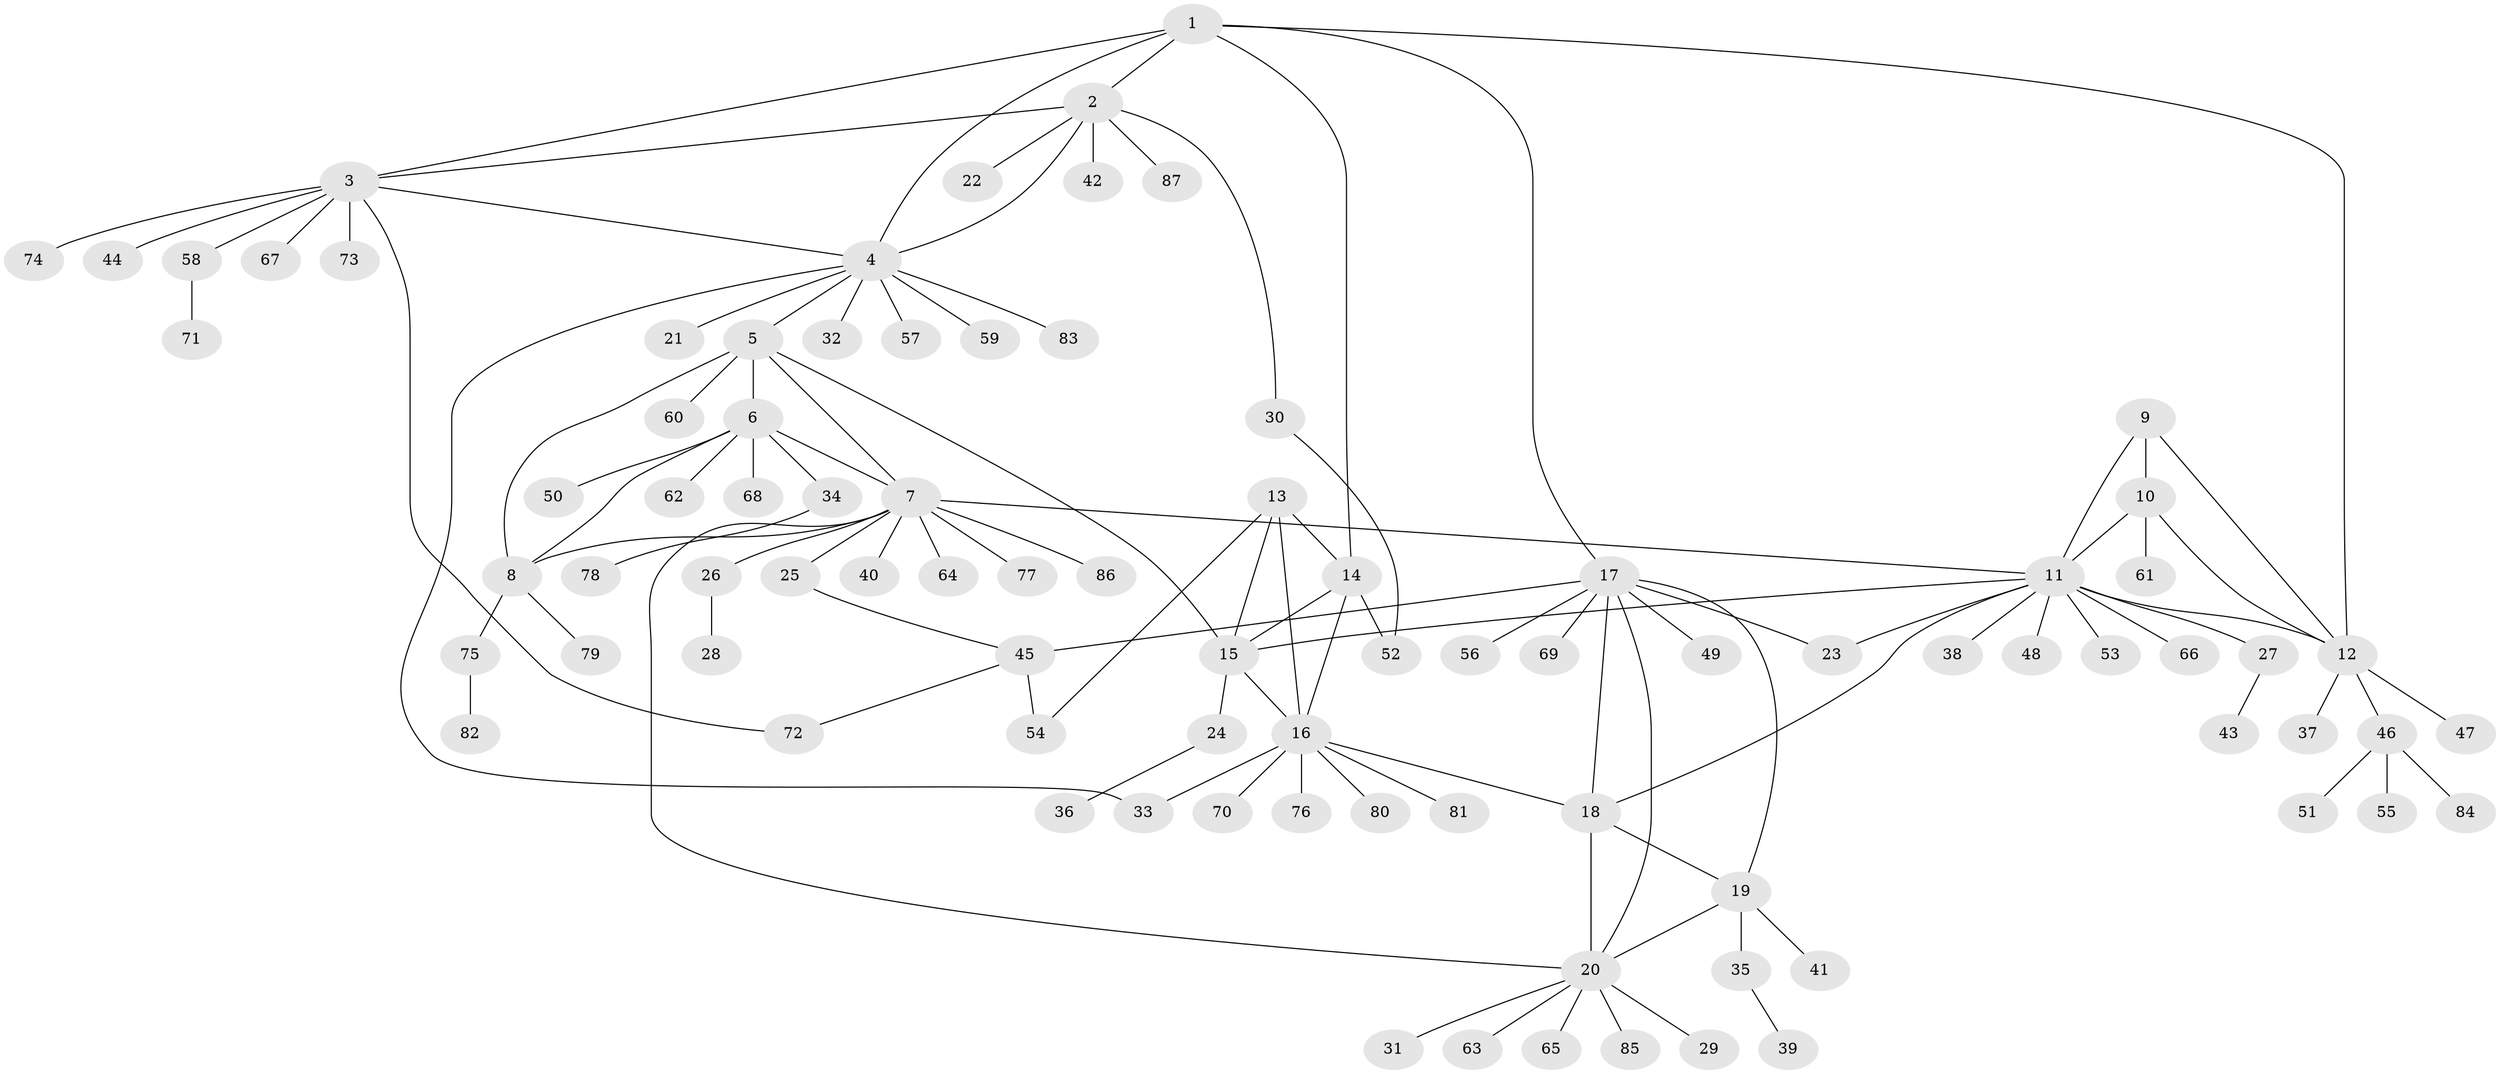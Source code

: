 // Generated by graph-tools (version 1.1) at 2025/15/03/09/25 04:15:49]
// undirected, 87 vertices, 113 edges
graph export_dot {
graph [start="1"]
  node [color=gray90,style=filled];
  1;
  2;
  3;
  4;
  5;
  6;
  7;
  8;
  9;
  10;
  11;
  12;
  13;
  14;
  15;
  16;
  17;
  18;
  19;
  20;
  21;
  22;
  23;
  24;
  25;
  26;
  27;
  28;
  29;
  30;
  31;
  32;
  33;
  34;
  35;
  36;
  37;
  38;
  39;
  40;
  41;
  42;
  43;
  44;
  45;
  46;
  47;
  48;
  49;
  50;
  51;
  52;
  53;
  54;
  55;
  56;
  57;
  58;
  59;
  60;
  61;
  62;
  63;
  64;
  65;
  66;
  67;
  68;
  69;
  70;
  71;
  72;
  73;
  74;
  75;
  76;
  77;
  78;
  79;
  80;
  81;
  82;
  83;
  84;
  85;
  86;
  87;
  1 -- 2;
  1 -- 3;
  1 -- 4;
  1 -- 12;
  1 -- 14;
  1 -- 17;
  2 -- 3;
  2 -- 4;
  2 -- 22;
  2 -- 30;
  2 -- 42;
  2 -- 87;
  3 -- 4;
  3 -- 44;
  3 -- 58;
  3 -- 67;
  3 -- 72;
  3 -- 73;
  3 -- 74;
  4 -- 5;
  4 -- 21;
  4 -- 32;
  4 -- 33;
  4 -- 57;
  4 -- 59;
  4 -- 83;
  5 -- 6;
  5 -- 7;
  5 -- 8;
  5 -- 15;
  5 -- 60;
  6 -- 7;
  6 -- 8;
  6 -- 34;
  6 -- 50;
  6 -- 62;
  6 -- 68;
  7 -- 8;
  7 -- 11;
  7 -- 20;
  7 -- 25;
  7 -- 26;
  7 -- 40;
  7 -- 64;
  7 -- 77;
  7 -- 86;
  8 -- 75;
  8 -- 79;
  9 -- 10;
  9 -- 11;
  9 -- 12;
  10 -- 11;
  10 -- 12;
  10 -- 61;
  11 -- 12;
  11 -- 15;
  11 -- 18;
  11 -- 23;
  11 -- 27;
  11 -- 38;
  11 -- 48;
  11 -- 53;
  11 -- 66;
  12 -- 37;
  12 -- 46;
  12 -- 47;
  13 -- 14;
  13 -- 15;
  13 -- 16;
  13 -- 54;
  14 -- 15;
  14 -- 16;
  14 -- 52;
  15 -- 16;
  15 -- 24;
  16 -- 18;
  16 -- 33;
  16 -- 70;
  16 -- 76;
  16 -- 80;
  16 -- 81;
  17 -- 18;
  17 -- 19;
  17 -- 20;
  17 -- 23;
  17 -- 45;
  17 -- 49;
  17 -- 56;
  17 -- 69;
  18 -- 19;
  18 -- 20;
  19 -- 20;
  19 -- 35;
  19 -- 41;
  20 -- 29;
  20 -- 31;
  20 -- 63;
  20 -- 65;
  20 -- 85;
  24 -- 36;
  25 -- 45;
  26 -- 28;
  27 -- 43;
  30 -- 52;
  34 -- 78;
  35 -- 39;
  45 -- 54;
  45 -- 72;
  46 -- 51;
  46 -- 55;
  46 -- 84;
  58 -- 71;
  75 -- 82;
}
